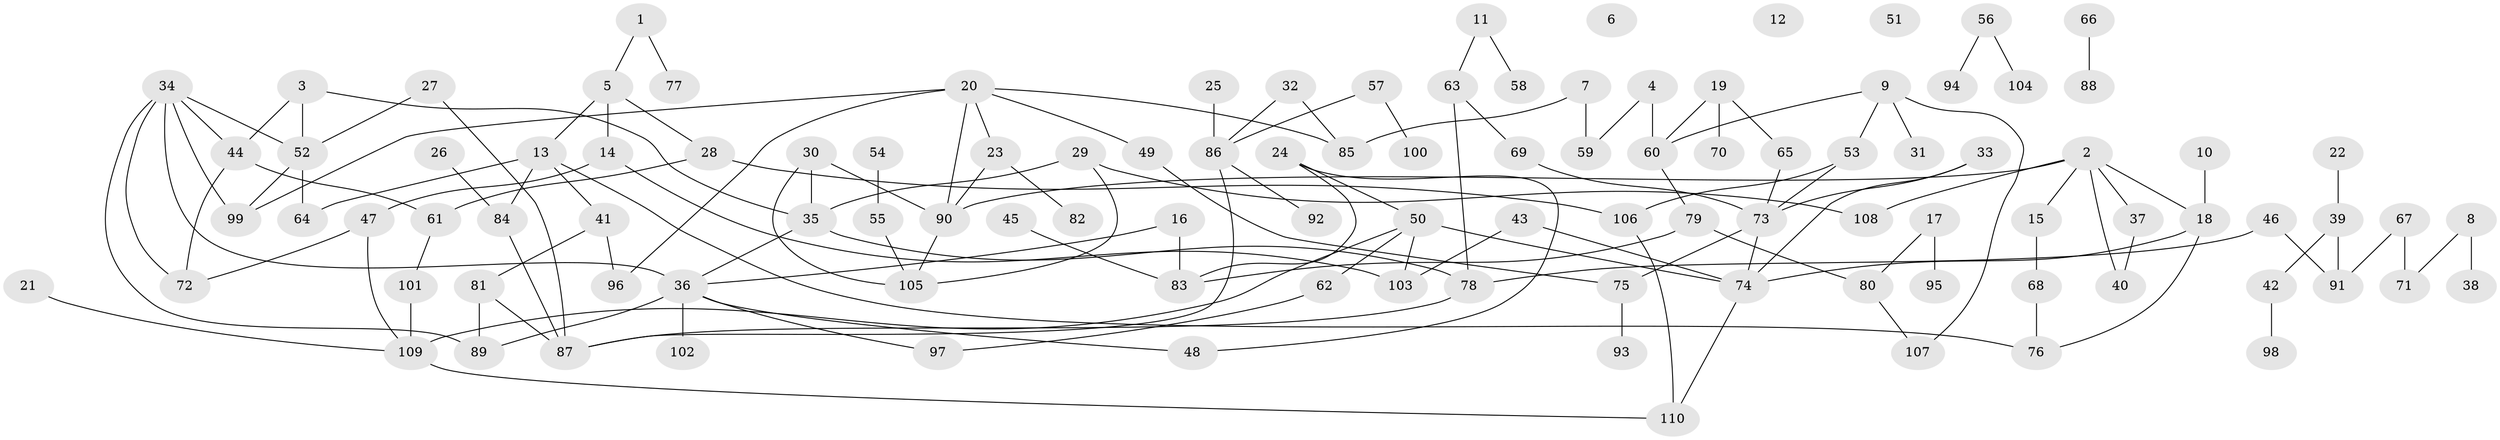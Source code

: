 // Generated by graph-tools (version 1.1) at 2025/33/03/09/25 02:33:44]
// undirected, 110 vertices, 142 edges
graph export_dot {
graph [start="1"]
  node [color=gray90,style=filled];
  1;
  2;
  3;
  4;
  5;
  6;
  7;
  8;
  9;
  10;
  11;
  12;
  13;
  14;
  15;
  16;
  17;
  18;
  19;
  20;
  21;
  22;
  23;
  24;
  25;
  26;
  27;
  28;
  29;
  30;
  31;
  32;
  33;
  34;
  35;
  36;
  37;
  38;
  39;
  40;
  41;
  42;
  43;
  44;
  45;
  46;
  47;
  48;
  49;
  50;
  51;
  52;
  53;
  54;
  55;
  56;
  57;
  58;
  59;
  60;
  61;
  62;
  63;
  64;
  65;
  66;
  67;
  68;
  69;
  70;
  71;
  72;
  73;
  74;
  75;
  76;
  77;
  78;
  79;
  80;
  81;
  82;
  83;
  84;
  85;
  86;
  87;
  88;
  89;
  90;
  91;
  92;
  93;
  94;
  95;
  96;
  97;
  98;
  99;
  100;
  101;
  102;
  103;
  104;
  105;
  106;
  107;
  108;
  109;
  110;
  1 -- 5;
  1 -- 77;
  2 -- 15;
  2 -- 18;
  2 -- 37;
  2 -- 40;
  2 -- 90;
  2 -- 108;
  3 -- 35;
  3 -- 44;
  3 -- 52;
  4 -- 59;
  4 -- 60;
  5 -- 13;
  5 -- 14;
  5 -- 28;
  7 -- 59;
  7 -- 85;
  8 -- 38;
  8 -- 71;
  9 -- 31;
  9 -- 53;
  9 -- 60;
  9 -- 107;
  10 -- 18;
  11 -- 58;
  11 -- 63;
  13 -- 41;
  13 -- 64;
  13 -- 76;
  13 -- 84;
  14 -- 47;
  14 -- 103;
  15 -- 68;
  16 -- 36;
  16 -- 83;
  17 -- 80;
  17 -- 95;
  18 -- 74;
  18 -- 76;
  19 -- 60;
  19 -- 65;
  19 -- 70;
  20 -- 23;
  20 -- 49;
  20 -- 85;
  20 -- 90;
  20 -- 96;
  20 -- 99;
  21 -- 109;
  22 -- 39;
  23 -- 82;
  23 -- 90;
  24 -- 48;
  24 -- 50;
  24 -- 83;
  25 -- 86;
  26 -- 84;
  27 -- 52;
  27 -- 87;
  28 -- 61;
  28 -- 106;
  29 -- 35;
  29 -- 105;
  29 -- 108;
  30 -- 35;
  30 -- 90;
  30 -- 105;
  32 -- 85;
  32 -- 86;
  33 -- 73;
  33 -- 74;
  34 -- 36;
  34 -- 44;
  34 -- 52;
  34 -- 72;
  34 -- 89;
  34 -- 99;
  35 -- 36;
  35 -- 78;
  36 -- 48;
  36 -- 89;
  36 -- 97;
  36 -- 102;
  37 -- 40;
  39 -- 42;
  39 -- 91;
  41 -- 81;
  41 -- 96;
  42 -- 98;
  43 -- 74;
  43 -- 103;
  44 -- 61;
  44 -- 72;
  45 -- 83;
  46 -- 78;
  46 -- 91;
  47 -- 72;
  47 -- 109;
  49 -- 75;
  50 -- 62;
  50 -- 74;
  50 -- 103;
  50 -- 109;
  52 -- 64;
  52 -- 99;
  53 -- 73;
  53 -- 106;
  54 -- 55;
  55 -- 105;
  56 -- 94;
  56 -- 104;
  57 -- 86;
  57 -- 100;
  60 -- 79;
  61 -- 101;
  62 -- 97;
  63 -- 69;
  63 -- 78;
  65 -- 73;
  66 -- 88;
  67 -- 71;
  67 -- 91;
  68 -- 76;
  69 -- 73;
  73 -- 74;
  73 -- 75;
  74 -- 110;
  75 -- 93;
  78 -- 87;
  79 -- 80;
  79 -- 83;
  80 -- 107;
  81 -- 87;
  81 -- 89;
  84 -- 87;
  86 -- 87;
  86 -- 92;
  90 -- 105;
  101 -- 109;
  106 -- 110;
  109 -- 110;
}
